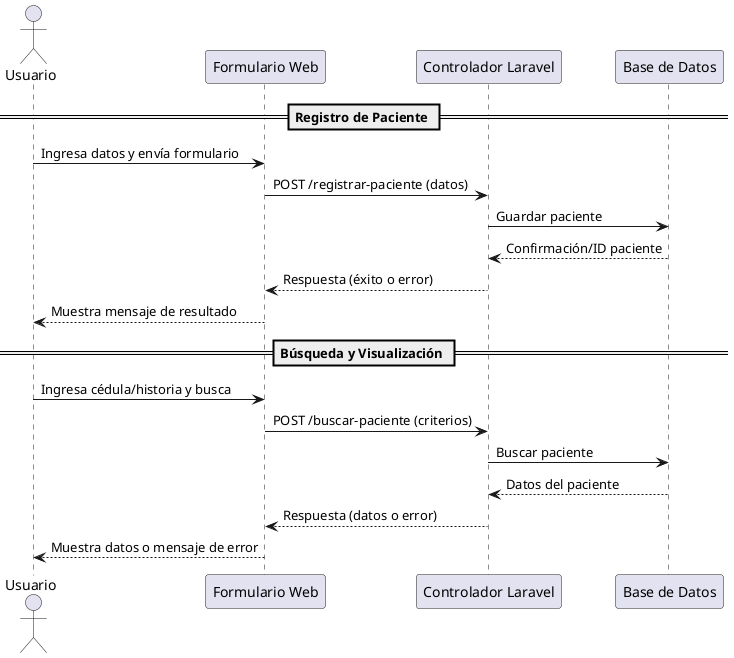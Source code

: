 @startuml
actor Usuario
participant "Formulario Web" as Form
participant "Controlador Laravel" as Controller
participant "Base de Datos" as DB

== Registro de Paciente ==
Usuario -> Form : Ingresa datos y envía formulario
Form -> Controller : POST /registrar-paciente (datos)
Controller -> DB : Guardar paciente
DB --> Controller : Confirmación/ID paciente
Controller --> Form : Respuesta (éxito o error)
Form --> Usuario : Muestra mensaje de resultado

== Búsqueda y Visualización ==
Usuario -> Form : Ingresa cédula/historia y busca
Form -> Controller : POST /buscar-paciente (criterios)
Controller -> DB : Buscar paciente
DB --> Controller : Datos del paciente
Controller --> Form : Respuesta (datos o error)
Form --> Usuario : Muestra datos o mensaje de error
@enduml
